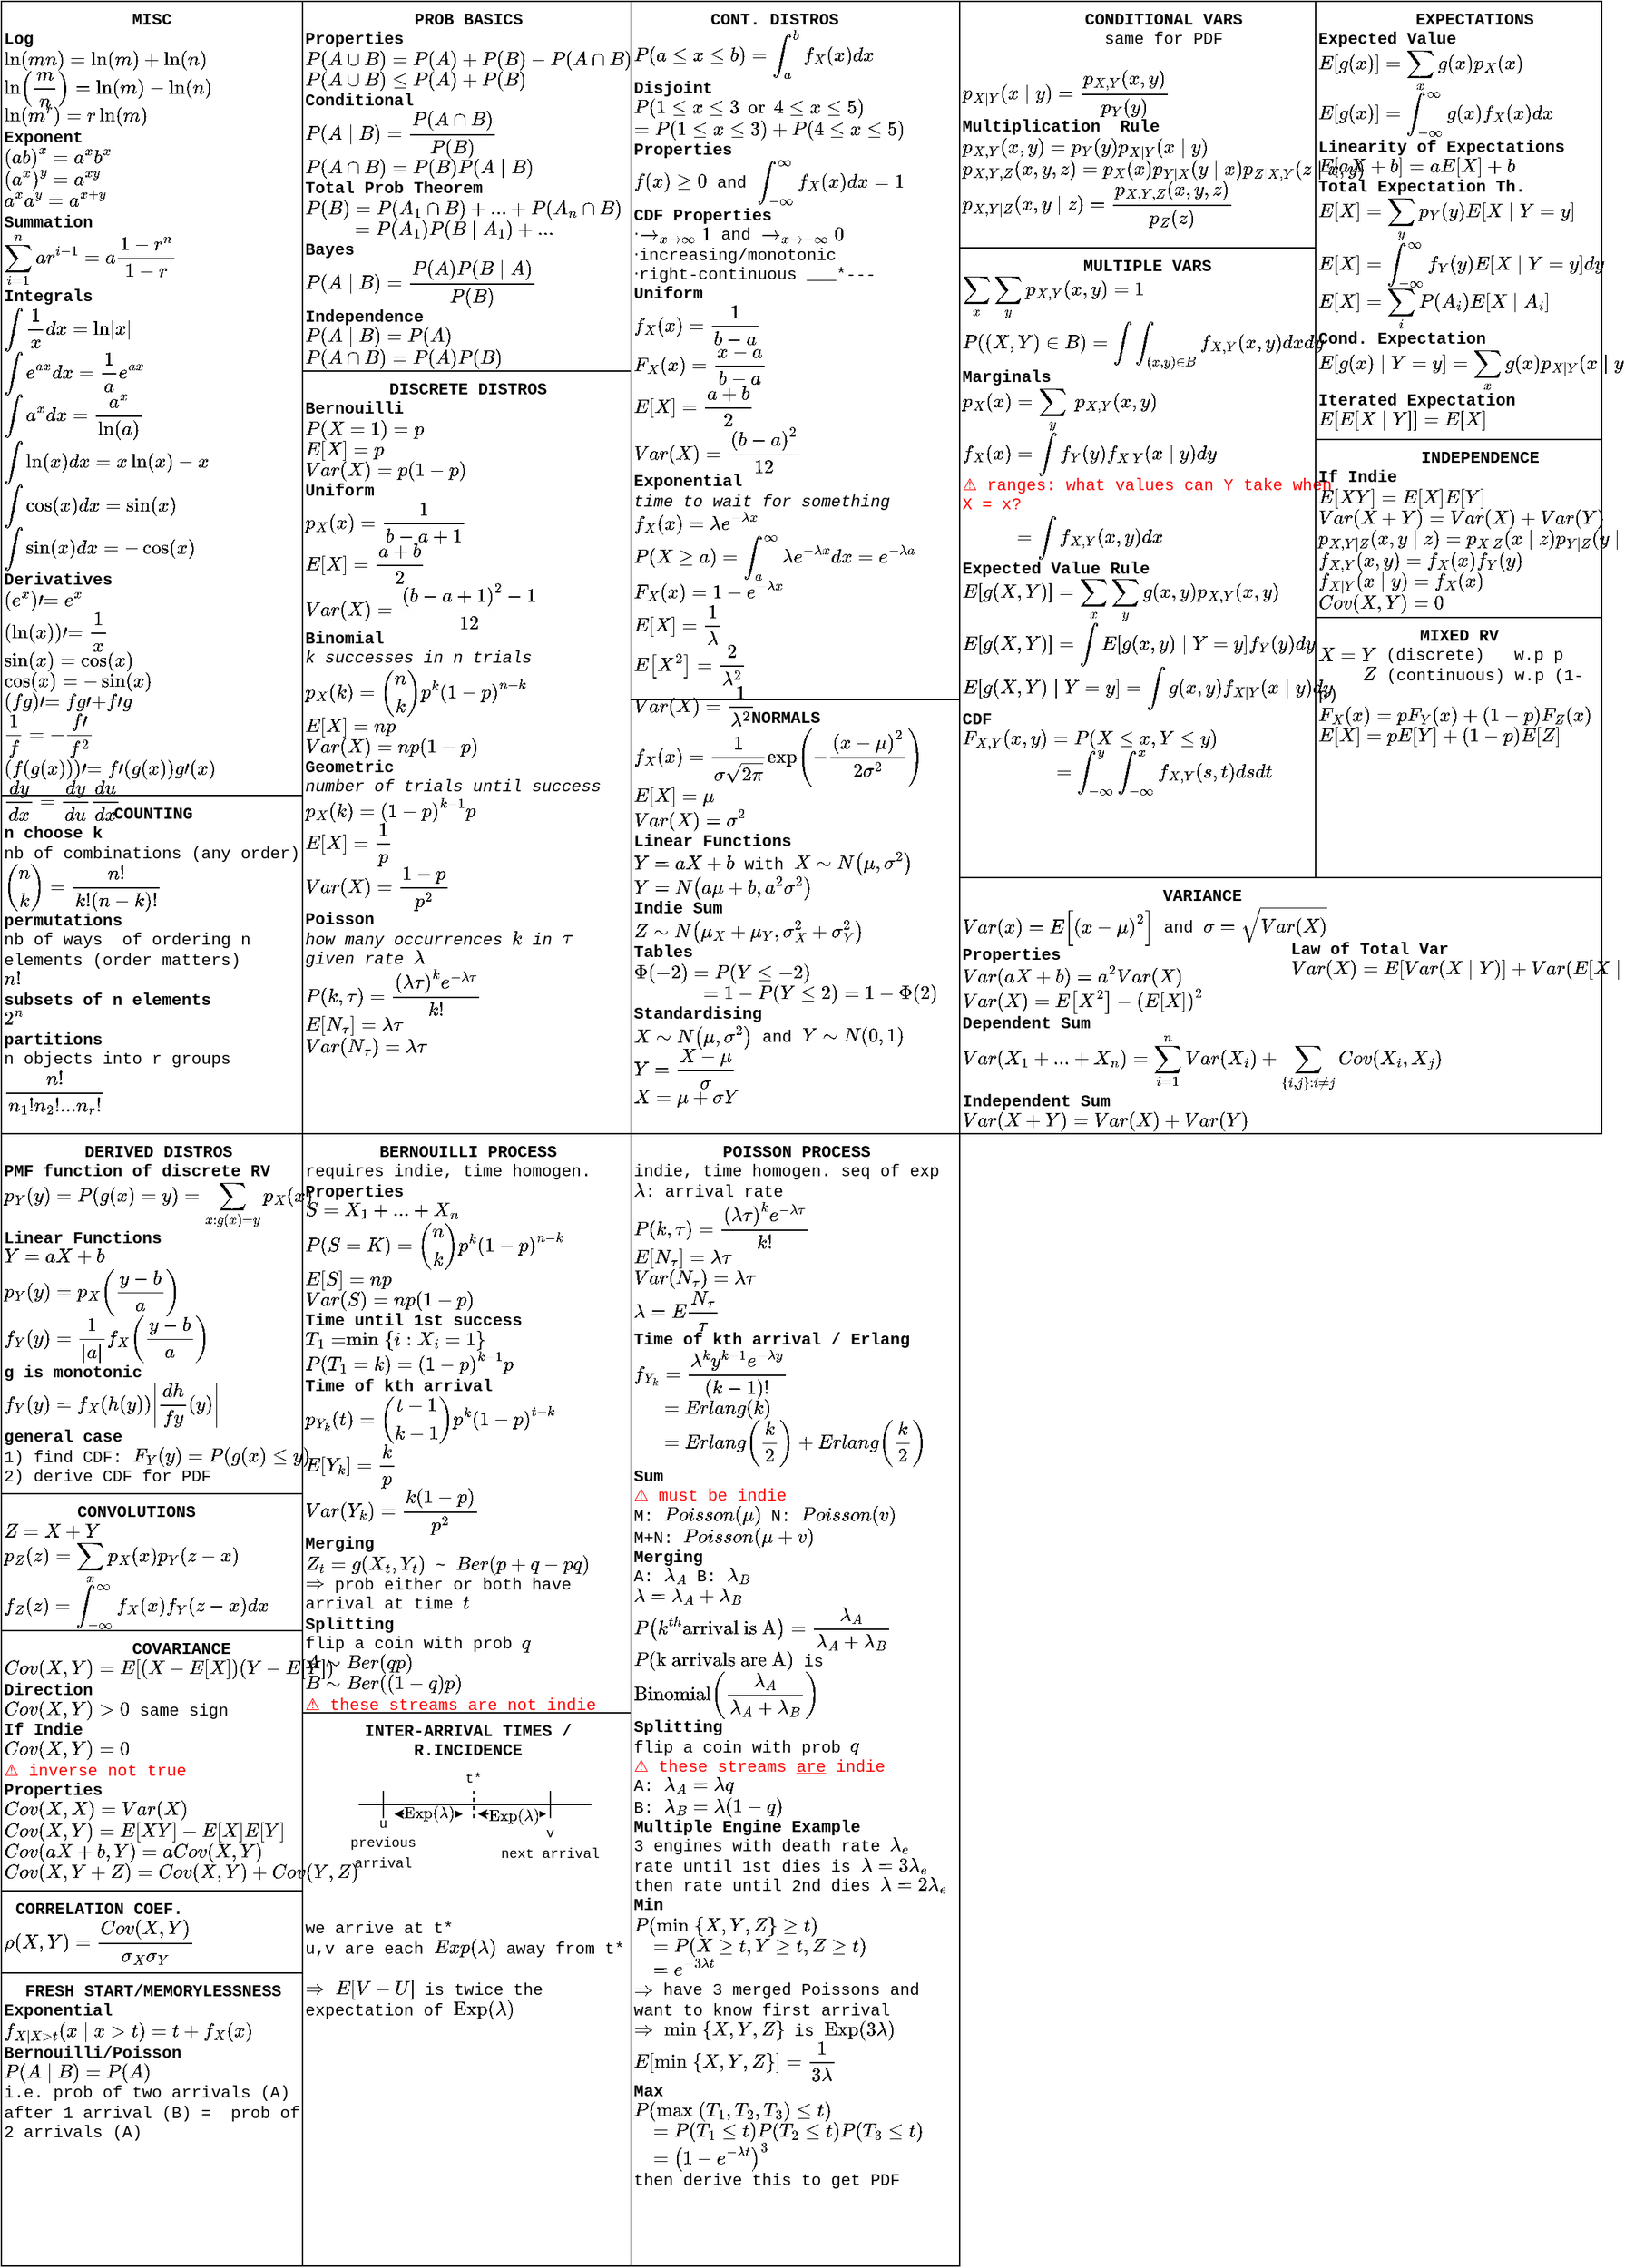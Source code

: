 <mxfile version="16.0.2" type="device"><diagram id="Rur0_H1-2vWQsu1agx2o" name="Page-1"><mxGraphModel dx="1310" dy="700" grid="1" gridSize="10" guides="1" tooltips="1" connect="1" arrows="1" fold="1" page="1" pageScale="1" pageWidth="1169" pageHeight="827" math="1" shadow="0"><root><mxCell id="0"/><mxCell id="1" parent="0"/><mxCell id="JVQjEx8ckw8ZzME6V7Q1-34" value="&lt;div style=&quot;text-align: center&quot;&gt;&lt;b&gt;INTER-ARRIVAL TIMES /&lt;br&gt;R.INCIDENCE&lt;br&gt;&lt;/b&gt;&lt;/div&gt;&lt;div&gt;&lt;b&gt;&lt;br&gt;&lt;/b&gt;&lt;/div&gt;&lt;font color=&quot;#ff0000&quot;&gt;&lt;br&gt;&lt;br&gt;&lt;br&gt;&lt;br&gt;&lt;br&gt;&lt;br&gt;&lt;br&gt;&lt;/font&gt;we arrive at t*&lt;br&gt;u,v are each `Exp(lambda)` away from t*&lt;br&gt;&lt;br&gt;`rArr` `E[V-U]` is twice the expectation of `&quot;Exp&quot;(lambda)`&lt;br&gt;&lt;span style=&quot;color: rgba(0 , 0 , 0 , 0) ; font-family: monospace ; font-size: 0px&quot;&gt;1`%3CmxGraphModel%3E%3Croot%3E%3CmxCell%20id%3D%220%22%2F%3E%3CmxCell%20id%3D%221%22%20parent%3D%220%22%2F%3E%3CmxCell%20id%3D%222%22%20value%3D%22%26lt%3Bdiv%20style%3D%26quot%3Btext-align%3A%20center%26quot%3B%26gt%3B%26lt%3Bb%26gt%3BDERIVED%20DISTROS%26lt%3B%2Fb%26gt%3B%26lt%3B%2Fdiv%26gt%3B%26lt%3Bb%26gt%3BPMF%20function%20of%20discrete%20RV%26lt%3B%2Fb%26gt%3B%26lt%3Bbr%26gt%3B%60p_Y(y)%20%3D%20P(g(x)%3Dy)%3Dsum_(x%3Ag(x)%3Dy)%20p_X(x)%60%26lt%3Bbr%26gt%3B%26lt%3Bspan%26gt%3B%26lt%3Bb%26gt%3BLinear%20Functions%26lt%3Bbr%26gt%3B%26lt%3B%2Fb%26gt%3B%60Y%3DaX%2Bb%60%26lt%3Bbr%26gt%3B%60p_Y(y)%3Dp_X(frac%7By-b%7D%7Ba%7D)%60%26lt%3Bbr%26gt%3B%60f_Y(y)%3Dfrac%7B1%7D%7B%7Ca%7C%7Df_X(frac%7By-b%7D%7Ba%7D)%60%26lt%3Bbr%26gt%3B%26lt%3Bb%26gt%3Bg%20is%20monotonic%26lt%3Bbr%26gt%3B%26lt%3B%2Fb%26gt%3B%60f_Y(y)%3Df_X(h(y))%7Cfrac%7Bdh%7D%7Bfy%7D(y)%7C%60%26lt%3Bbr%26gt%3B%26lt%3Bb%26gt%3Bgeneral%20case%26lt%3Bbr%26gt%3B%26lt%3B%2Fb%26gt%3B1)%20find%20CDF%3A%20%60F_Y(y)%3DP(g(x)%26amp%3Blt%3B%3Dy)%60%26lt%3Bbr%26gt%3B2)%20derive%20CDF%20for%20PDF%26lt%3Bbr%26gt%3B%26lt%3B%2Fspan%26gt%3B%22%20style%3D%22text%3Bhtml%3D1%3Balign%3Dleft%3BverticalAlign%3Dtop%3BwhiteSpace%3Dwrap%3Brounded%3D0%3BfontFamily%3DCourier%20New%3BstrokeColor%3Ddefault%3B%22%20vertex%3D%221%22%20parent%3D%221%22%3E%3CmxGeometry%20y%3D%22827%22%20width%3D%22220%22%20height%3D%22263%22%20as%3D%22geometry%22%2F%3E%3C%2FmxCell%3E%3C%2Froot%3E%3C%2FmxGraphModel%3E&lt;br&gt;&lt;br&gt;&lt;/span&gt;" style="text;html=1;align=left;verticalAlign=top;whiteSpace=wrap;rounded=0;fontFamily=Courier New;strokeColor=default;" vertex="1" parent="1"><mxGeometry x="220" y="1250" width="240" height="404" as="geometry"/></mxCell><mxCell id="JVQjEx8ckw8ZzME6V7Q1-10" value="&lt;div style=&quot;text-align: center&quot;&gt;&lt;b&gt;COUNTING&lt;/b&gt;&lt;/div&gt;&lt;b&gt;n choose k&lt;br&gt;&lt;/b&gt;&lt;span&gt;nb of combinations (any order)&lt;br&gt;`((n),(k))=frac{n!}{k!(n-k)!}`&lt;br&gt;&lt;b&gt;permutations&lt;br&gt;&lt;/b&gt;nb of ways&amp;nbsp; of ordering n elements (order matters)&lt;br&gt;`n!`&lt;br&gt;&lt;b&gt;subsets&amp;nbsp;of n elements&lt;/b&gt;&lt;br&gt;`2^n`&lt;br&gt;&lt;b&gt;partitions&lt;br&gt;&lt;/b&gt;n objects into r groups&lt;br&gt;`frac{n!}{n_1!n_2!...n_r!}`&lt;br&gt;&lt;br&gt;&lt;/span&gt;" style="text;html=1;align=left;verticalAlign=top;whiteSpace=wrap;rounded=0;fontFamily=Courier New;strokeColor=default;" vertex="1" parent="1"><mxGeometry y="580" width="220" height="247" as="geometry"/></mxCell><mxCell id="JVQjEx8ckw8ZzME6V7Q1-12" value="&lt;div style=&quot;text-align: center&quot;&gt;&lt;b&gt;PROB BASICS&lt;/b&gt;&lt;/div&gt;&lt;b&gt;&lt;div&gt;&lt;b&gt;Properties&lt;/b&gt;&lt;/div&gt;&lt;/b&gt;&lt;span&gt;`P(AcupB)=P(A)+P(B)-P(AcapB)`&lt;br&gt;`P(AcupB)leP(A)+P(B)`&lt;br&gt;&lt;b&gt;Conditional&lt;br&gt;&lt;/b&gt;`P(A|B)=frac{P(AcapB)}{P(B)}`&lt;br&gt;`P(AcapB)=P(B)P(A|B)`&lt;br&gt;&lt;b&gt;Total Prob Theorem&lt;br&gt;&lt;/b&gt;`P(B)=P(A_1capB)+...+P(A_ncapB)`&lt;br&gt;`\ \ \ \ \ \ \ \ \ =P(A_1)P(B|A_1)+...`&lt;br&gt;&lt;b&gt;Bayes&lt;br&gt;&lt;/b&gt;`P(A|B)=frac{P(A)P(B|A)}{P(B)}`&lt;br&gt;&lt;b&gt;Independence&lt;br&gt;&lt;/b&gt;`P(A|B)=P(A)`&lt;br&gt;`P(AcapB)=P(A)P(B)`&lt;br&gt;&lt;/span&gt;" style="text;html=1;align=left;verticalAlign=top;whiteSpace=wrap;rounded=0;fontFamily=Courier New;strokeColor=default;" vertex="1" parent="1"><mxGeometry x="220" width="240" height="270" as="geometry"/></mxCell><mxCell id="JVQjEx8ckw8ZzME6V7Q1-13" value="&lt;div style=&quot;text-align: center&quot;&gt;&lt;b&gt;DISCRETE DISTROS&lt;/b&gt;&lt;/div&gt;&lt;b&gt;&lt;div&gt;&lt;b&gt;Bernouilli&lt;/b&gt;&lt;span style=&quot;color: rgba(0 , 0 , 0 , 0) ; font-family: monospace ; font-size: 0px ; font-weight: 400&quot;&gt;%3CmxGraphModel%3E%3Croot%3E%3CmxCell%20id%3D%220%22%2F%3E%3CmxCell%20id%3D%221%22%20parent%3D%220%22%2F%3E%3CmxCell%20id%3D%222%22%20value%3D%22%26lt%3Bdiv%20style%3D%26quot%3Btext-align%3A%20center%26quot%3B%26gt%3B%26lt%3Bb%26gt%3BPROB%20BASICS%26lt%3B%2Fb%26gt%3B%26lt%3B%2Fdiv%26gt%3B%26lt%3Bb%26gt%3B%26lt%3Bdiv%26gt%3B%26lt%3Bb%26gt%3BProperties%26lt%3B%2Fb%26gt%3B%26lt%3B%2Fdiv%26gt%3B%26lt%3B%2Fb%26gt%3B%26lt%3Bspan%26gt%3B%60P(AcupB)%3DP(A)%2BP(B)-P(AcapB)%60%26lt%3Bbr%26gt%3B%60P(AcupB)leP(A)%2BP(B)%60%26lt%3Bbr%26gt%3B%26lt%3Bb%26gt%3BConditional%26lt%3Bbr%26gt%3B%26lt%3B%2Fb%26gt%3B%60P(A%7CB)%3Dfrac%7BP(AcapB)%7D%7BP(B)%7D%60%26lt%3Bbr%26gt%3B%60P(AcapB)%3DP(B)P(A%7CB)%60%26lt%3Bbr%26gt%3B%26lt%3Bb%26gt%3BTotal%20Prob%20Theorem%26lt%3Bbr%26gt%3B%26lt%3B%2Fb%26gt%3B%60P(B)%3DP(A_1capB)%2B...%2BP(A_ncapB)%60%26lt%3Bbr%26gt%3B%60%5C%20%5C%20%5C%20%5C%20%5C%20%5C%20%5C%20%5C%20%5C%20%3DP(A_1)P(B%7CA_1)%2B...%60%26lt%3Bbr%26gt%3B%26lt%3Bb%26gt%3BBayes%26lt%3Bbr%26gt%3B%26lt%3B%2Fb%26gt%3B%60P(A%7CB)%3Dfrac%7BP(A)P(B%7CA)%7D%7BP(B)%7D%60%26lt%3Bbr%26gt%3B%26lt%3Bb%26gt%3BIndependence%26lt%3Bbr%26gt%3B%26lt%3B%2Fb%26gt%3B%60P(A%7CB)%3DP(A)%60%26lt%3Bbr%26gt%3B%60P(AcapB)%3DP(A)P(B)%60%26lt%3Bbr%26gt%3B%26lt%3B%2Fspan%26gt%3B%22%20style%3D%22text%3Bhtml%3D1%3Balign%3Dleft%3BverticalAlign%3Dtop%3BwhiteSpace%3Dwrap%3Brounded%3D0%3BfontFamily%3DCourier%20New%3BstrokeColor%3Ddefault%3B%22%20vertex%3D%221%22%20parent%3D%221%22%3E%3CmxGeometry%20x%3D%22400%22%20width%3D%22220%22%20height%3D%22270%22%20as%3D%22geometry%22%2F%3E%3C%2FmxCell%3E%3C%2Froot%3E%3C%2FmxGraphModel%3E`````&lt;/span&gt;&lt;/div&gt;&lt;/b&gt;&lt;span&gt;`P(X=1)=p`&lt;br&gt;`E[X] = p`&lt;br&gt;`Var(X) = p(1-p)`&lt;br&gt;&lt;b&gt;Uniform&lt;br&gt;&lt;/b&gt;`p_X(x) = frac{1}{b-a+1}`&lt;br&gt;`E[X]=frac{a+b}{2}`&lt;br&gt;`Var(X)=frac{(b-a+1)^2-1}{12}`&lt;br&gt;&lt;b&gt;Binomial&lt;br&gt;&lt;/b&gt;&lt;i&gt;k successes in n trials&lt;br&gt;&lt;/i&gt;`p_X(k)=((n),(k))p^k(1-p)^(n-k)`&lt;br&gt;`E[X]=np`&lt;br&gt;`Var(X)=np(1-p)`&lt;br&gt;&lt;b&gt;Geometric&lt;/b&gt;&lt;br&gt;&lt;i&gt;number of trials until success&lt;br&gt;&lt;/i&gt;`p_X(k)=(1-p)^(k-1)p`&lt;br&gt;`E[X]=frac{1}{p}`&lt;br&gt;`Var(X)=frac{1-p}{p^2}`&lt;br&gt;&lt;b&gt;Poisson&lt;/b&gt;&lt;br&gt;&lt;i&gt;how many occurrences `k` in `tau` given rate `lambda`&lt;br&gt;&lt;/i&gt;`P(k,tau)=frac{(lambdatau)^ke^(-lambdatau)}{k!}`&lt;br&gt;`E[N_tau] = lambdatau`&lt;br&gt;`Var(N_tau)=lambdatau`&lt;br&gt;&lt;/span&gt;" style="text;html=1;align=left;verticalAlign=top;whiteSpace=wrap;rounded=0;fontFamily=Courier New;strokeColor=default;" vertex="1" parent="1"><mxGeometry x="220" y="270" width="240" height="557" as="geometry"/></mxCell><mxCell id="JVQjEx8ckw8ZzME6V7Q1-14" value="&lt;div style=&quot;text-align: center&quot;&gt;&lt;b&gt;MISC&lt;/b&gt;&lt;/div&gt;&lt;div&gt;&lt;b&gt;Log&lt;/b&gt;&lt;/div&gt;&lt;span&gt;`ln(mn)=ln(m)+ln(n)`&lt;/span&gt;&lt;br&gt;&lt;span&gt;`ln(m/n)=ln(m)-ln(n)`&lt;/span&gt;&lt;br&gt;&lt;span&gt;`ln(m^r)=rln(m)`&lt;br&gt;&lt;/span&gt;&lt;b&gt;Exponent&lt;/b&gt;&lt;br&gt;`(ab)^x=a^xb^x`&lt;br&gt;`(a^x)^y=a^(xy)`&lt;br&gt;`a^xa^y=a^(x+y)`&lt;br&gt;&lt;b&gt;Summation&lt;/b&gt;&lt;br&gt;`sum_(i=1)^n ar^(i-1)=afrac{1-r^n}{1-r}`&lt;br&gt;&lt;b&gt;Integrals&lt;br&gt;&lt;/b&gt;`int frac{1}{x}dx = ln|x|`&lt;br&gt;`int e^(ax)dx=frac{1}{a}e^(ax)`&lt;br&gt;`int a^x dx = a^x/ln(a)`&lt;br&gt;`int ln(x) dx = x ln(x) -x`&lt;br&gt;`int cos(x)dx=sin(x)`&lt;br&gt;`int sin(x)dx=-cos(x)`&lt;br&gt;&lt;b&gt;Derivatives&lt;br&gt;&lt;/b&gt;`(e^x)'=e^x`&lt;br&gt;`(ln(x))'=1/x`&lt;br&gt;`sin(x)=cos(x)`&lt;br&gt;`cos(x)=-sin(x)`&lt;br&gt;`(fg)'=fg'+f'g`&lt;br&gt;`1/f=-frac{f'}{f^2}`&lt;br&gt;`(f(g(x)))'=f'(g(x))g'(x)`&lt;br&gt;`frac{dy}{dx}=frac{dy}{du}frac{du}{dx}`&lt;br&gt;&lt;span&gt;&amp;nbsp; &amp;nbsp; &amp;nbsp; &amp;nbsp; &amp;nbsp; &amp;nbsp; &amp;nbsp; &amp;nbsp; &amp;nbsp; &amp;nbsp; &amp;nbsp; &amp;nbsp; &amp;nbsp; &amp;nbsp; &amp;nbsp;&amp;nbsp;&lt;br&gt;&lt;/span&gt;" style="text;html=1;align=left;verticalAlign=top;whiteSpace=wrap;rounded=0;fontFamily=Courier New;strokeColor=default;" vertex="1" parent="1"><mxGeometry width="220" height="580" as="geometry"/></mxCell><mxCell id="JVQjEx8ckw8ZzME6V7Q1-15" value="&lt;div style=&quot;text-align: center&quot;&gt;&lt;b&gt;EXPECTATIONS&lt;/b&gt;&lt;/div&gt;&lt;b&gt;Expected Value&lt;/b&gt;&lt;br&gt;`E[g(x)] = sum_(x) g(x)p_X(x)`&lt;br&gt;`E[g(x)] = int_(-oo)^oo g(x)f_X(x)dx`&lt;br&gt;&lt;span&gt;&lt;b&gt;Linearity of Expectations&lt;br&gt;&lt;/b&gt;`E[aX+b]=aE[X]+b`&lt;br&gt;&lt;b&gt;Total Expectation Th.&lt;br&gt;&lt;/b&gt;`E[X] = sum_y p_Y(y)E[X|Y=y]`&lt;br&gt;&lt;/span&gt;`E[X]=int_(-oo)^oof_Y(y)&lt;br&gt;E[X|Y=y]dy`&lt;span&gt;&lt;br&gt;&lt;/span&gt;`E[X]=sum_i P(A_i)E[X|A_i]`&lt;span&gt;&lt;br&gt;&lt;b&gt;Cond. Expectation&lt;br&gt;&lt;/b&gt;`E[g(x)|Y=y]=sum_(x)g(x)p_(X|Y)(x|y)`&lt;br&gt;&lt;b&gt;Iterated Expectation&lt;br&gt;&lt;/b&gt;`E[E[X|Y]] = E[X]`&lt;br&gt;&lt;/span&gt;" style="text;html=1;align=left;verticalAlign=top;whiteSpace=wrap;rounded=0;fontFamily=Courier New;strokeColor=default;" vertex="1" parent="1"><mxGeometry x="960" width="209" height="320" as="geometry"/></mxCell><mxCell id="JVQjEx8ckw8ZzME6V7Q1-16" value="&lt;div style=&quot;text-align: center&quot;&gt;&lt;b&gt;VARIANCE&lt;/b&gt;&lt;/div&gt;&lt;span&gt;`Var(x) = E[(x-mu)^2]` and&amp;nbsp;&lt;/span&gt;`sigma = sqrt(Var(X))`&lt;br&gt;&lt;span&gt;&lt;b&gt;Properties&lt;br&gt;&lt;/b&gt;`Var(aX+b) = a^2Var(X)`&lt;br&gt;`Var(X) = E[X^2]-(E[X])^2`&lt;br&gt;&lt;b&gt;Dependent Sum&lt;br&gt;&lt;/b&gt;`Var(X_1+...+X_n) = sum_(i=1)^n Var(X_i) + sum_({i,j}:i!=j)Cov(X_i,X_j)`&lt;br&gt;&lt;b&gt;Independent Sum&lt;br&gt;&lt;/b&gt;`Var(X+Y)=Var(X)+Var(Y)`&lt;br&gt;&lt;br&gt;&lt;/span&gt;" style="text;html=1;align=left;verticalAlign=top;whiteSpace=wrap;rounded=0;fontFamily=Courier New;strokeColor=default;" vertex="1" parent="1"><mxGeometry x="700" y="640" width="469" height="187" as="geometry"/></mxCell><mxCell id="JVQjEx8ckw8ZzME6V7Q1-17" value="&lt;div style=&quot;text-align: center&quot;&gt;&lt;b&gt;MULTIPLE VARS&lt;/b&gt;&lt;/div&gt;&lt;span&gt;`sum_x sum_y p_(X,Y)(x,y)=1`&lt;br&gt;`P((X,Y)inB)=int int_((x,y)inB) f_(X,Y)(x,y)dxdy`&lt;br&gt;&lt;b&gt;Marginals&lt;br&gt;&lt;/b&gt;`p_X(x)=sum_y&amp;nbsp; p_(X,Y)(x,y)`&lt;br&gt;&lt;/span&gt;`f_X(x)=int f_Y(y)f_(X|Y)(x|y)dy`&lt;br&gt;&lt;font color=&quot;#ff0000&quot;&gt;⚠ ranges: what values can Y take when X = x?&lt;/font&gt;&lt;br&gt;`\ \ \ \ \ \ \ \ \ \ =int f_(X,Y)(x,y)dx`&lt;br&gt;&lt;span&gt;&lt;b&gt;Expected Value Rule&lt;br&gt;&lt;/b&gt;`E[g(X,Y)]=sum_x sum_y g(x,y)p_(X,Y)(x,y)`&lt;br&gt;`E[g(X,Y)]=int E[g(x,y)|Y=y]f_Y(y)dy`&lt;br&gt;&lt;/span&gt;&lt;span&gt;`E[g(X,Y)|Y=y]=int g(x,y)f_(X|Y)(x|y)dy`&lt;br&gt;&lt;b&gt;CDF&lt;br&gt;&lt;/b&gt;`F_(X,Y)(x,y) = P(X&amp;lt;=x,Y&amp;lt;=y)`&lt;br&gt;`\ \ \ \ \ \ \ \ \ \ \ \ \ \ \ \ \ \ =int_(-oo)^y int_(-oo)^x f_(X,Y)(s,t)dsdt`&lt;br&gt;&lt;/span&gt;" style="text;html=1;align=left;verticalAlign=top;whiteSpace=wrap;rounded=0;fontFamily=Courier New;strokeColor=default;" vertex="1" parent="1"><mxGeometry x="700" y="180" width="260" height="460" as="geometry"/></mxCell><mxCell id="JVQjEx8ckw8ZzME6V7Q1-18" value="&lt;div&gt;&lt;div style=&quot;text-align: center&quot;&gt;&lt;span&gt;&lt;b&gt;CONDITIONAL VARS&lt;br&gt;&lt;/b&gt;same for PDF&lt;/span&gt;&lt;br&gt;&lt;/div&gt;&lt;/div&gt;&lt;span&gt;&lt;div&gt;&lt;span&gt;&lt;br&gt;`p_(X|Y)(x|y)=frac{p_(X,Y)(x,y)}{p_Y(y)}`&lt;/span&gt;&lt;/div&gt;&lt;b&gt;Multiplication&amp;nbsp; Rule&lt;br&gt;&lt;/b&gt;`p_(X,Y)(x,y)=p_Y(y)p_(X|Y)(x|y)`&lt;br&gt;`p_(X,Y,Z)(x,y,z)=p_X(x)p_(Y|X)(y|x)p_(Z|X,Y)(z|x,y)`&lt;br&gt;`p_(X,Y|Z)(x,y|z)=frac{p_(X,Y,Z)(x,y,z)}{p_Z(z)`&lt;br&gt;&lt;/span&gt;" style="text;html=1;align=left;verticalAlign=top;whiteSpace=wrap;rounded=0;fontFamily=Courier New;strokeColor=default;" vertex="1" parent="1"><mxGeometry x="700" width="260" height="180" as="geometry"/></mxCell><mxCell id="JVQjEx8ckw8ZzME6V7Q1-19" value="&lt;div style=&quot;text-align: center&quot;&gt;&lt;/div&gt;&lt;span&gt;&lt;div style=&quot;text-align: center&quot;&gt;&lt;b&gt;INDEPENDENCE&lt;/b&gt;&lt;/div&gt;&lt;div&gt;&lt;b&gt;If Indie&lt;/b&gt;&lt;/div&gt;`E[XY]=E[X]E[Y]`&lt;br&gt;`Var(X+Y)=Var(X)+Var(Y)`&lt;/span&gt;&lt;br&gt;&lt;span&gt;`p_(X,Y|Z)(x,y|z)=p_(X|Z)(x|z)p_(Y|Z)(y|z)`&lt;br&gt;`f_(X,Y)(x,y)=f_X(x)f_Y(y)`&lt;br&gt;`f_(X|Y)(x|y)=f_X(x)`&lt;br&gt;`Cov(X,Y)=0`&lt;br&gt;&lt;/span&gt;" style="text;html=1;align=left;verticalAlign=top;whiteSpace=wrap;rounded=0;fontFamily=Courier New;strokeColor=default;" vertex="1" parent="1"><mxGeometry x="960" y="320" width="209" height="130" as="geometry"/></mxCell><mxCell id="JVQjEx8ckw8ZzME6V7Q1-20" value="&lt;div style=&quot;text-align: center&quot;&gt;&lt;b&gt;CONT. DISTROS&lt;/b&gt;&lt;/div&gt;`P(a&amp;lt;=x&amp;lt;=b)=int_a^b f_X(x)dx`&lt;br&gt;&lt;b&gt;Disjoint&lt;br&gt;&lt;/b&gt;`P(1&amp;lt;=x&amp;lt;=3 or 4&amp;lt;=x&amp;lt;=5)`&lt;br&gt;`=P(1&amp;lt;=x&amp;lt;=3)+P(4&amp;lt;=x&amp;lt;=5)`&lt;br&gt;&lt;b&gt;Properties&lt;br&gt;&lt;/b&gt;`f(x)&amp;gt;=0` and `int_(-oo)^oo f_X(x)dx=1`&lt;br&gt;&lt;b&gt;CDF Properties&lt;br&gt;&lt;/b&gt;&lt;span id=&quot;mathId34&quot;&gt;⋅&lt;/span&gt;`rarr_(x rarr oo) 1` and `rarr_(x rarr -oo) 0`&lt;br&gt;&lt;span id=&quot;mathId34&quot;&gt;⋅increasing/&lt;/span&gt;monotonic&lt;br&gt;&lt;span id=&quot;mathId34&quot;&gt;⋅right-continuous ___*---&lt;/span&gt;&lt;br&gt;&lt;span&gt;&lt;b&gt;Uniform&lt;br&gt;&lt;/b&gt;`f_X(x)=1/(b-a)`&lt;br&gt;&lt;/span&gt;`F_X(x)=(x-a)/(b-a)`&lt;br&gt;&lt;span&gt;`E[X]=(a+b)/2`&lt;br&gt;`Var(X)=(b-a)^2/12`&lt;br&gt;&lt;b&gt;Exponential&lt;br&gt;&lt;/b&gt;&lt;i&gt;time to wait for something&lt;br&gt;&lt;/i&gt;`f_X(x)=lambdae^(-lambdax)`&lt;br&gt;`P(X&amp;gt;=a)=int_a^oo lambdae^(-lambdax)dx=e^(-lambdaa)`&lt;br&gt;`F_X(x)=1-e^(-lambdax)`&lt;br&gt;`E[X]=1/lambda`&lt;br&gt;`E[X^2]=2/lambda^2`&lt;br&gt;`Var(X)=1/lambda^2`&lt;br&gt;&lt;br&gt;&lt;/span&gt;" style="text;html=1;align=left;verticalAlign=top;whiteSpace=wrap;rounded=0;fontFamily=Courier New;strokeColor=default;" vertex="1" parent="1"><mxGeometry x="460" width="240" height="510" as="geometry"/></mxCell><mxCell id="JVQjEx8ckw8ZzME6V7Q1-22" value="&lt;div style=&quot;text-align: center&quot;&gt;&lt;/div&gt;&lt;b&gt;&lt;div style=&quot;text-align: center&quot;&gt;&lt;b&gt;NORMALS&lt;/b&gt;&lt;/div&gt;&lt;/b&gt;`f_X(x)=frac{1}{sigmasqrt(2pi)}exp(-frac{(x-mu)^2}{2sigma^2})`&lt;br&gt;`E[X]=mu`&lt;br&gt;`Var(X)=sigma^2`&lt;br&gt;&lt;span&gt;&lt;b&gt;Linear Functions&lt;br&gt;&lt;/b&gt;`Y=aX+b` with `X~N(mu,sigma^2)`&lt;br&gt;`Y=N(amu+b,a^2sigma^2)`&lt;br&gt;&lt;b&gt;Indie Sum&lt;br&gt;&lt;/b&gt;`Z~N(mu_X+mu_Y, sigma_X^2+sigma_Y^2)`&lt;br&gt;&lt;b&gt;Tables&lt;br&gt;&lt;/b&gt;`Phi(-2)=P(Y&amp;lt;=-2)`&lt;br&gt;`\ \ \ \ \ \ \ \ \ \ \ \ \ =1-P(Y&amp;lt;=2)=1-Phi(2)`&lt;br&gt;&lt;b&gt;Standardising&lt;br&gt;&lt;/b&gt;`X~N(mu,sigma^2)` and `Y~N(0,1)`&lt;br&gt;`Y = frac{X-mu}{sigma}`&lt;br&gt;`X = mu + sigmaY`&lt;br&gt;&lt;/span&gt;" style="text;html=1;align=left;verticalAlign=top;whiteSpace=wrap;rounded=0;fontFamily=Courier New;strokeColor=default;" vertex="1" parent="1"><mxGeometry x="460" y="510" width="240" height="317" as="geometry"/></mxCell><mxCell id="JVQjEx8ckw8ZzME6V7Q1-23" value="&lt;div style=&quot;text-align: center&quot;&gt;&lt;b&gt;MIXED RV&lt;/b&gt;&lt;span style=&quot;color: rgba(0 , 0 , 0 , 0) ; font-family: monospace ; font-size: 0px ; text-align: left&quot;&gt;raphModel%3E%3Croot%3E%3CmxCell%20id%3D%220%22%2F%3E%3CmxCell%20id%3D%221%22%20parent%3D%220%22%2F%3E%3CmxCell%20id%3D%222%22%20value%3D%22%26lt%3Bdiv%20style%3D%26quot%3Btext-align%3A%20center%26quot%3B%26gt%3B%26lt%3Bb%26gt%3BIndependence%26lt%3B%2Fb%26gt%3B%26lt%3B%2Fdiv%26gt%3B%26lt%3Bspan%26gt%3B%26lt%3Bb%26gt%3BIf%20Indie%26lt%3B%2Fb%26gt%3B%26lt%3Bbr%26gt%3B%60E%5BXY%5D%3DE%5BX%5DE%5BY%5D%60%26lt%3Bbr%26gt%3B%60Var(X%2BY)%3DVar(X)%2BVar(Y)%60%26lt%3B%2Fspan%26gt%3B%26lt%3Bbr%26gt%3B%26lt%3Bspan%26gt%3B%60p_(X%2CY%7CZ)(x%2Cy%7Cz)%3Dp_(X%7CZ)(x%7Cz)p_(Y%7CZ)(y%7Cz)%60%26lt%3Bbr%26gt%3B%60f_(X%2CY)(x%2Cy)%3Df_X(x)f_Y(y)%60%26lt%3Bbr%26gt%3B%60f_(X%7CY)(x%7Cy)%3Df_X(x)%60%26lt%3Bbr%26gt%3B%26lt%3B%2Fspan%26gt%3B%22%20style%3D%22text%3Bhtml%3D1%3Balign%3Dleft%3BverticalAlign%3Dtop%3BwhiteSpace%3Dwrap%3Brounded%3D0%3BfontFamily%3DCourier%20New%3BstrokeColor%3Ddefault%3B%22%20vertex%3D%221%22%20parent%3D%221%22%3E%3CmxGeometry%20x%3D%22940%22%20y%3D%22320%22%20width%3D%22229%22%20height%3D%22320%22%20as%3D%22geometry%22%2F%3E%3C%2FmxCell%3E%3C%2Froot%3E%3C%2FmxGraphModel%3E```&lt;/span&gt;&lt;/div&gt;&lt;span&gt;`X = Y` (discrete)&amp;nbsp; &amp;nbsp;w.p p&lt;br&gt;`\ \ \ \ \ \ \ \ \ Z` (continuous) w.p (1-p)&lt;br&gt;`F_X(x) = pF_Y(x) + (1-p)F_Z(x)`&lt;br&gt;`E[X] = pE[Y] + (1-p)E[Z]`&lt;br&gt;&lt;/span&gt;" style="text;html=1;align=left;verticalAlign=top;whiteSpace=wrap;rounded=0;fontFamily=Courier New;strokeColor=default;" vertex="1" parent="1"><mxGeometry x="960" y="450" width="209" height="190" as="geometry"/></mxCell><mxCell id="JVQjEx8ckw8ZzME6V7Q1-24" value="&lt;div style=&quot;text-align: center&quot;&gt;&lt;b&gt;DERIVED DISTROS&lt;/b&gt;&lt;/div&gt;&lt;b&gt;PMF function of discrete RV&lt;/b&gt;&lt;br&gt;`p_Y(y) = P(g(x)=y)=sum_(x:g(x)=y) p_X(x)`&lt;br&gt;&lt;span&gt;&lt;b&gt;Linear Functions&lt;br&gt;&lt;/b&gt;`Y=aX+b`&lt;br&gt;`p_Y(y)=p_X(frac{y-b}{a})`&lt;br&gt;`f_Y(y)=frac{1}{|a|}f_X(frac{y-b}{a})`&lt;br&gt;&lt;b&gt;g is monotonic&lt;br&gt;&lt;/b&gt;`f_Y(y)=f_X(h(y))|frac{dh}{fy}(y)|`&lt;br&gt;&lt;b&gt;general case&lt;br&gt;&lt;/b&gt;1) find CDF: `F_Y(y)=P(g(x)&amp;lt;=y)`&lt;br&gt;2) derive CDF for PDF&lt;br&gt;&lt;/span&gt;" style="text;html=1;align=left;verticalAlign=top;whiteSpace=wrap;rounded=0;fontFamily=Courier New;strokeColor=default;" vertex="1" parent="1"><mxGeometry y="827" width="220" height="263" as="geometry"/></mxCell><mxCell id="JVQjEx8ckw8ZzME6V7Q1-25" value="&lt;div style=&quot;text-align: center&quot;&gt;&lt;b&gt;CONVOLUTIONS&lt;/b&gt;&lt;/div&gt;&lt;span&gt;`Z=X+Y`&lt;br&gt;`p_Z(z)=sum_x p_X(x)p_Y(z-x)`&lt;br&gt;`f_Z(z)=int_(-oo)^oo f_X(x)f_Y(z-x)dx`&lt;br&gt;&lt;/span&gt;" style="text;html=1;align=left;verticalAlign=top;whiteSpace=wrap;rounded=0;fontFamily=Courier New;strokeColor=default;" vertex="1" parent="1"><mxGeometry y="1090" width="220" height="100" as="geometry"/></mxCell><mxCell id="JVQjEx8ckw8ZzME6V7Q1-26" value="&lt;div style=&quot;text-align: center&quot;&gt;&lt;b&gt;COVARIANCE&lt;/b&gt;&lt;/div&gt;&lt;span&gt;`Cov(X,Y)=E[(X-E[X])(Y-E[Y])`&lt;br&gt;&lt;b&gt;Direction&lt;/b&gt;&lt;br&gt;`Cov(X,Y)&amp;gt;0` same sign&lt;br&gt;&lt;b&gt;If Indie&lt;br&gt;&lt;/b&gt;`Cov(X,Y)=0`&lt;br&gt;&lt;/span&gt;&lt;font color=&quot;#ff0000&quot;&gt;⚠ inverse not true&lt;br&gt;&lt;/font&gt;&lt;span&gt;&lt;b&gt;Properties&lt;br&gt;&lt;/b&gt;`Cov(X,X) = Var(X)`&lt;br&gt;`Cov(X,Y) = E[XY]-E[X]E[Y]`&lt;br&gt;`Cov(aX+b,Y) = aCov(X,Y)`&lt;br&gt;`Cov(X,Y+Z) = Cov(X,Y)+Cov(Y,Z)`&lt;br&gt;&lt;/span&gt;" style="text;html=1;align=left;verticalAlign=top;whiteSpace=wrap;rounded=0;fontFamily=Courier New;strokeColor=default;" vertex="1" parent="1"><mxGeometry y="1190" width="220" height="190" as="geometry"/></mxCell><mxCell id="JVQjEx8ckw8ZzME6V7Q1-29" value="&lt;div style=&quot;text-align: center&quot;&gt;&lt;b&gt;CORRELATION COEF.&lt;/b&gt;&lt;/div&gt;&lt;span&gt;`rho(X,Y) = frac{Cov(X,Y)}{sigma_Xsigma_Y}`&lt;br&gt;&lt;/span&gt;" style="text;html=1;align=left;verticalAlign=top;whiteSpace=wrap;rounded=0;fontFamily=Courier New;strokeColor=default;" vertex="1" parent="1"><mxGeometry y="1380" width="220" height="60" as="geometry"/></mxCell><mxCell id="JVQjEx8ckw8ZzME6V7Q1-30" value="&lt;div style=&quot;text-align: center&quot;&gt;&lt;/div&gt;&lt;span&gt;&lt;b&gt;Law of Total Var&lt;br&gt;&lt;/b&gt;`Var(X) = E[Var(X|Y)] + Var(E[X|Y])`&lt;br&gt;&lt;/span&gt;" style="text;html=1;align=left;verticalAlign=top;whiteSpace=wrap;rounded=0;fontFamily=Courier New;strokeColor=none;fontColor=default;" vertex="1" parent="1"><mxGeometry x="940" y="679" width="224" height="100" as="geometry"/></mxCell><mxCell id="JVQjEx8ckw8ZzME6V7Q1-31" value="&lt;div style=&quot;text-align: center&quot;&gt;&lt;b&gt;BERNOUILLI PROCESS&lt;/b&gt;&lt;/div&gt;requires indie, time homogen.&lt;br&gt;&lt;b&gt;Properties&lt;br&gt;&lt;/b&gt;`S=X_1+...+X_n`&lt;br&gt;`P(S=K)=((n),(k))p^k(1-p)^(n-k)`&lt;br&gt;`E[S]=np`&lt;br&gt;`Var(S)=np(1-p)`&lt;br&gt;&lt;b&gt;Time until 1st success&lt;br&gt;&lt;/b&gt;`T_1=min{i:X_i=1}`&lt;br&gt;`P(T_1=k)=(1-p)^(k-1)p`&lt;br&gt;&lt;b&gt;Time of kth arrival&lt;br&gt;&lt;/b&gt;`p_(Y_k)(t)=((t-1),(k-1))p^k(1-p)^(t-k)`&lt;br&gt;`E[Y_k]=k/p`&lt;br&gt;`Var(Y_k)=frac{k(1-p)}{p^2}`&lt;br&gt;&lt;b&gt;Merging&lt;br&gt;&lt;/b&gt;`Z_t=g(X_t,Y_t)` ~ `Ber(p+q-pq)`&lt;br&gt;`rArr` prob either or both have arrival at time `t`&lt;br&gt;&lt;b&gt;Splitting&lt;br&gt;&lt;/b&gt;flip a coin with prob `q`&lt;br&gt;`A~Ber(qp)`&lt;br&gt;`B~Ber((1-q)p)`&lt;br&gt;&lt;font color=&quot;#ff0000&quot;&gt;⚠ these streams are not indie&lt;br&gt;&lt;/font&gt;&lt;br&gt;&lt;span style=&quot;color: rgba(0 , 0 , 0 , 0) ; font-family: monospace ; font-size: 0px&quot;&gt;1`%3CmxGraphModel%3E%3Croot%3E%3CmxCell%20id%3D%220%22%2F%3E%3CmxCell%20id%3D%221%22%20parent%3D%220%22%2F%3E%3CmxCell%20id%3D%222%22%20value%3D%22%26lt%3Bdiv%20style%3D%26quot%3Btext-align%3A%20center%26quot%3B%26gt%3B%26lt%3Bb%26gt%3BDERIVED%20DISTROS%26lt%3B%2Fb%26gt%3B%26lt%3B%2Fdiv%26gt%3B%26lt%3Bb%26gt%3BPMF%20function%20of%20discrete%20RV%26lt%3B%2Fb%26gt%3B%26lt%3Bbr%26gt%3B%60p_Y(y)%20%3D%20P(g(x)%3Dy)%3Dsum_(x%3Ag(x)%3Dy)%20p_X(x)%60%26lt%3Bbr%26gt%3B%26lt%3Bspan%26gt%3B%26lt%3Bb%26gt%3BLinear%20Functions%26lt%3Bbr%26gt%3B%26lt%3B%2Fb%26gt%3B%60Y%3DaX%2Bb%60%26lt%3Bbr%26gt%3B%60p_Y(y)%3Dp_X(frac%7By-b%7D%7Ba%7D)%60%26lt%3Bbr%26gt%3B%60f_Y(y)%3Dfrac%7B1%7D%7B%7Ca%7C%7Df_X(frac%7By-b%7D%7Ba%7D)%60%26lt%3Bbr%26gt%3B%26lt%3Bb%26gt%3Bg%20is%20monotonic%26lt%3Bbr%26gt%3B%26lt%3B%2Fb%26gt%3B%60f_Y(y)%3Df_X(h(y))%7Cfrac%7Bdh%7D%7Bfy%7D(y)%7C%60%26lt%3Bbr%26gt%3B%26lt%3Bb%26gt%3Bgeneral%20case%26lt%3Bbr%26gt%3B%26lt%3B%2Fb%26gt%3B1)%20find%20CDF%3A%20%60F_Y(y)%3DP(g(x)%26amp%3Blt%3B%3Dy)%60%26lt%3Bbr%26gt%3B2)%20derive%20CDF%20for%20PDF%26lt%3Bbr%26gt%3B%26lt%3B%2Fspan%26gt%3B%22%20style%3D%22text%3Bhtml%3D1%3Balign%3Dleft%3BverticalAlign%3Dtop%3BwhiteSpace%3Dwrap%3Brounded%3D0%3BfontFamily%3DCourier%20New%3BstrokeColor%3Ddefault%3B%22%20vertex%3D%221%22%20parent%3D%221%22%3E%3CmxGeometry%20y%3D%22827%22%20width%3D%22220%22%20height%3D%22263%22%20as%3D%22geometry%22%2F%3E%3C%2FmxCell%3E%3C%2Froot%3E%3C%2FmxGraphModel%3E&lt;br&gt;&lt;br&gt;&lt;/span&gt;" style="text;html=1;align=left;verticalAlign=top;whiteSpace=wrap;rounded=0;fontFamily=Courier New;strokeColor=default;" vertex="1" parent="1"><mxGeometry x="220" y="827" width="240" height="423" as="geometry"/></mxCell><mxCell id="JVQjEx8ckw8ZzME6V7Q1-32" value="&lt;div style=&quot;text-align: center&quot;&gt;&lt;b&gt;FRESH START/MEMORYLESSNESS&lt;/b&gt;&lt;/div&gt;&lt;span&gt;&lt;b&gt;Exponential&lt;/b&gt;&lt;br&gt;`f_(X|X&amp;gt;t)(x|x&amp;gt;t)=t + f_X(x)`&lt;br&gt;&lt;b&gt;Bernouilli/Poisson&lt;br&gt;&lt;/b&gt;`P(A|B) = P(A)`&lt;br&gt;i.e. prob of two arrivals (A) after 1 arrival (B) =&amp;nbsp; prob of 2 arrivals (A)&lt;br&gt;&lt;/span&gt;" style="text;html=1;align=left;verticalAlign=top;whiteSpace=wrap;rounded=0;fontFamily=Courier New;strokeColor=default;" vertex="1" parent="1"><mxGeometry y="1440" width="220" height="214" as="geometry"/></mxCell><mxCell id="JVQjEx8ckw8ZzME6V7Q1-33" value="&lt;div&gt;&lt;div style=&quot;text-align: center&quot;&gt;&lt;span style=&quot;text-align: left&quot;&gt;&lt;b&gt;POISSON PROCESS&lt;/b&gt;&lt;/span&gt;&lt;/div&gt;&lt;div&gt;&lt;span&gt;indie, time homogen. seq of exp&lt;/span&gt;&lt;br&gt;&lt;/div&gt;`lambda`: arrival rate&lt;br&gt;`P(k,tau)=frac{(lambdatau)^ke^(-lambdatau)}{k!}`&lt;br&gt;&lt;/div&gt;&lt;div&gt;`E[N_tau]=lambdatau`&lt;br&gt;`Var(N_tau)=lambdatau`&lt;br&gt;`lambda = E[N_tau]/tau`&lt;/div&gt;&lt;div&gt;&lt;b&gt;Time of kth arrival /&amp;nbsp;&lt;/b&gt;&lt;span&gt;&lt;b&gt;Erlang&lt;/b&gt;&lt;/span&gt;&lt;/div&gt;&lt;div&gt;`f_(Y_k)=frac{lambda^ky^(k-1)e^(-lambday)}{(k-1)!}`&lt;/div&gt;&lt;div&gt;&amp;nbsp; &amp;nbsp;`=Erlang(k)`&lt;br&gt;&amp;nbsp; &amp;nbsp;`=Erlang(k/2)+Erlang(k/2)`&lt;/div&gt;&lt;b&gt;Sum&lt;br&gt;&lt;/b&gt;&lt;span style=&quot;color: rgb(255 , 0 , 0)&quot;&gt;⚠ must be indie&lt;/span&gt;&lt;br style=&quot;color: rgb(255 , 0 , 0)&quot;&gt;M: `Poisson(mu)` N: `Poisson(v)`&lt;br&gt;M+N: `Poisson(mu+v)`&lt;br&gt;&lt;b&gt;Merging&lt;br&gt;&lt;/b&gt;A: `lambda_A` B: `lambda_B`&lt;br&gt;`lambda = lambda_A + lambda_B`&lt;br&gt;`P(k^(th)&quot;arrival is A&quot;)=frac{lambda_A}{lambda_A+lambda_B}`&lt;br&gt;`P(&quot;k arrivals are A&quot;)` is `&quot;Binomial&quot;(frac{lambda_A}{lambda_A+lambda_B})`&lt;br&gt;&lt;b&gt;Splitting&lt;br&gt;&lt;/b&gt;flip a coin with prob `q`&lt;br&gt;&lt;span style=&quot;color: rgb(255 , 0 , 0)&quot;&gt;⚠ these streams &lt;u&gt;are&lt;/u&gt; indie&lt;br&gt;&lt;/span&gt;A: `lambda_A=lambdaq`&lt;br&gt;B: `lambda_B=lambda(1-q)`&lt;br&gt;&lt;b&gt;Multiple Engine Example&lt;br&gt;&lt;/b&gt;3 engines with death rate `lambda_e`&lt;br&gt;rate until 1st dies is `lambda = 3lambda_e`&lt;br&gt;then rate until 2nd dies `lambda = 2lambda_e`&lt;br&gt;&lt;b&gt;Min&lt;br&gt;&lt;/b&gt;`P(min{X,Y,Z}&amp;gt;=t)`&lt;br&gt;&amp;nbsp; `=P(X&amp;gt;=t,Y&amp;gt;=t,Z&amp;gt;=t)`&lt;br&gt;&amp;nbsp; `=e^(-3lambdat)`&lt;br&gt;`rArr` have 3 merged Poissons and want to know first arrival&lt;br&gt;`rArr` `min{X,Y,Z}` is `&quot;Exp&quot;(3lambda)`&lt;br&gt;`E[min{X,Y,Z}]=frac{1}{3lambda}`&lt;br&gt;&lt;b&gt;Max&lt;br&gt;&lt;/b&gt;`P(max(T_1,T_2,T_3)&amp;lt;=t)`&lt;br&gt;&amp;nbsp; `=P(T_1&amp;lt;=t)P(T_2&amp;lt;=t)P(T_3&amp;lt;=t)`&lt;br&gt;&amp;nbsp; `=(1-e^(-lambdat))^3`&lt;br&gt;then derive this to get PDF&lt;br style=&quot;color: rgb(255 , 0 , 0)&quot;&gt;&lt;span style=&quot;color: rgba(0 , 0 , 0 , 0) ; font-family: monospace ; font-size: 0px&quot;&gt;1`%3CmxGraphModel%3E%3Croot%3E%3CmxCell%20id%3D%220%22%2F%3E%3CmxCell%20id%3D%221%22%20parent%3D%220%22%2F%3E%3CmxCell%20id%3D%222%22%20value%3D%22%26lt%3Bdiv%20style%3D%26quot%3Btext-align%3A%20center%26quot%3B%26gt%3B%26lt%3Bb%26gt%3BDERIVED%20DISTROS%26lt%3B%2Fb%26gt%3B%26lt%3B%2Fdiv%26gt%3B%26lt%3Bb%26gt%3BPMF%20function%20of%20discrete%20RV%26lt%3B%2Fb%26gt%3B%26lt%3Bbr%26gt%3B%60p_Y(y)%20%3D%20P(g(x)%3Dy)%3Dsum_(x%3Ag(x)%3Dy)%20p_X(x)%60%26lt%3Bbr%26gt%3B%26lt%3Bspan%26gt%3B%26lt%3Bb%26gt%3BLinear%20Functions%26lt%3Bbr%26gt%3B%26lt%3B%2Fb%26gt%3B%60Y%3DaX%2Bb%60%26lt%3Bbr%26gt%3B%60p_Y(y)%3Dp_X(frac%7By-b%7D%7Ba%7D)%60%26lt%3Bbr%26gt%3B%60f_Y(y)%3Dfrac%7B1%7D%7B%7Ca%7C%7Df_X(frac%7By-b%7D%7Ba%7D)%60%26lt%3Bbr%26gt%3B%26lt%3Bb%26gt%3Bg%20is%20monotonic%26lt%3Bbr%26gt%3B%26lt%3B%2Fb%26gt%3B%60f_Y(y)%3Df_X(h(y))%7Cfrac%7Bdh%7D%7Bfy%7D(y)%7C%60%26lt%3Bbr%26gt%3B%26lt%3Bb%26gt%3Bgeneral%20case%26lt%3Bbr%26gt%3B%26lt%3B%2Fb%26gt%3B1)%20find%20CDF%3A%20%60F_Y(y)%3DP(g(x)%26amp%3Blt%3B%3Dy)%60%26lt%3Bbr%26gt%3B2)%20derive%20CDF%20for%20PDF%26lt%3Bbr%26gt%3B%26lt%3B%2Fspan%26gt%3B%22%20style%3D%22text%3Bhtml%3D1%3Balign%3Dleft%3BverticalAlign%3Dtop%3BwhiteSpace%3Dwrap%3Brounded%3D0%3BfontFamily%3DCourier%20New%3BstrokeColor%3Ddefault%3B%22%20vertex%3D%221%22%20parent%3D%221%22%3E%3CmxGeometry%20y%3D%22827%22%20width%3D%22220%22%20height%3D%22263%22%20as%3D%22geometry%22%2F%3E%3C%2FmxCell%3E%3C%2Froot%3E%3C%2FmxGraphModel%3E&lt;br&gt;&lt;br&gt;&lt;/span&gt;" style="text;html=1;align=left;verticalAlign=top;whiteSpace=wrap;rounded=0;fontFamily=Courier New;strokeColor=default;" vertex="1" parent="1"><mxGeometry x="460" y="827" width="240" height="827" as="geometry"/></mxCell><mxCell id="JVQjEx8ckw8ZzME6V7Q1-49" value="" style="endArrow=none;html=1;rounded=0;fontFamily=Courier New;fontColor=#000000;entryX=0.75;entryY=0.189;entryDx=0;entryDy=0;entryPerimeter=0;" edge="1" parent="1"><mxGeometry width="50" height="50" relative="1" as="geometry"><mxPoint x="261" y="1317" as="sourcePoint"/><mxPoint x="431" y="1317.0" as="targetPoint"/></mxGeometry></mxCell><mxCell id="JVQjEx8ckw8ZzME6V7Q1-50" value="" style="endArrow=none;html=1;rounded=0;fontFamily=Courier New;fontColor=#000000;" edge="1" parent="1"><mxGeometry width="50" height="50" relative="1" as="geometry"><mxPoint x="279" y="1327" as="sourcePoint"/><mxPoint x="279" y="1307" as="targetPoint"/></mxGeometry></mxCell><mxCell id="JVQjEx8ckw8ZzME6V7Q1-51" value="&lt;font style=&quot;font-size: 10px&quot;&gt;u&lt;br&gt;previous arrival&lt;/font&gt;" style="text;html=1;strokeColor=none;fillColor=none;align=center;verticalAlign=middle;whiteSpace=wrap;rounded=0;fontFamily=Courier New;fontColor=#000000;" vertex="1" parent="1"><mxGeometry x="239" y="1330" width="80" height="30" as="geometry"/></mxCell><mxCell id="JVQjEx8ckw8ZzME6V7Q1-52" value="" style="endArrow=none;html=1;rounded=0;fontFamily=Courier New;fontColor=#000000;" edge="1" parent="1"><mxGeometry width="50" height="50" relative="1" as="geometry"><mxPoint x="401" y="1327" as="sourcePoint"/><mxPoint x="401" y="1307" as="targetPoint"/></mxGeometry></mxCell><mxCell id="JVQjEx8ckw8ZzME6V7Q1-53" value="&lt;font style=&quot;font-size: 10px&quot;&gt;v&lt;br&gt;next arrival&lt;/font&gt;" style="text;html=1;strokeColor=none;fillColor=none;align=center;verticalAlign=middle;whiteSpace=wrap;rounded=0;fontFamily=Courier New;fontColor=#000000;" vertex="1" parent="1"><mxGeometry x="361" y="1330" width="80" height="30" as="geometry"/></mxCell><mxCell id="JVQjEx8ckw8ZzME6V7Q1-54" value="" style="endArrow=none;html=1;rounded=0;fontFamily=Courier New;fontColor=#000000;dashed=1;" edge="1" parent="1"><mxGeometry width="50" height="50" relative="1" as="geometry"><mxPoint x="345" y="1327" as="sourcePoint"/><mxPoint x="345" y="1307" as="targetPoint"/></mxGeometry></mxCell><mxCell id="JVQjEx8ckw8ZzME6V7Q1-55" value="&lt;span style=&quot;font-size: 10px&quot;&gt;t*&lt;/span&gt;" style="text;html=1;strokeColor=none;fillColor=none;align=center;verticalAlign=middle;whiteSpace=wrap;rounded=0;fontFamily=Courier New;fontColor=#000000;" vertex="1" parent="1"><mxGeometry x="340" y="1283" width="10" height="30" as="geometry"/></mxCell><mxCell id="JVQjEx8ckw8ZzME6V7Q1-56" value="`&quot;Exp&quot;(lambda)`" style="endArrow=classic;startArrow=classic;html=1;rounded=0;dashed=1;fontFamily=Courier New;fontSize=10;fontColor=#000000;endSize=4;startSize=4;" edge="1" parent="1"><mxGeometry width="50" height="50" relative="1" as="geometry"><mxPoint x="287" y="1324" as="sourcePoint"/><mxPoint x="337" y="1324" as="targetPoint"/></mxGeometry></mxCell><mxCell id="JVQjEx8ckw8ZzME6V7Q1-57" value="" style="endArrow=classic;startArrow=classic;html=1;rounded=0;dashed=1;fontFamily=Courier New;fontSize=10;fontColor=#000000;startSize=4;endSize=4;" edge="1" parent="1"><mxGeometry width="50" height="50" relative="1" as="geometry"><mxPoint x="348" y="1324" as="sourcePoint"/><mxPoint x="398" y="1324" as="targetPoint"/></mxGeometry></mxCell><mxCell id="JVQjEx8ckw8ZzME6V7Q1-58" value="`&quot;Exp&quot;(lambda)`" style="edgeLabel;html=1;align=center;verticalAlign=middle;resizable=0;points=[];fontSize=10;fontFamily=Courier New;fontColor=#000000;" vertex="1" connectable="0" parent="JVQjEx8ckw8ZzME6V7Q1-57"><mxGeometry x="0.016" y="-2" relative="1" as="geometry"><mxPoint as="offset"/></mxGeometry></mxCell></root></mxGraphModel></diagram></mxfile>